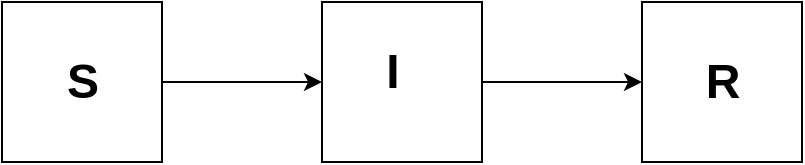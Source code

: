 <mxfile version="20.2.3" type="github">
  <diagram id="ImZkKbkfjJFn4qbT57pl" name="Página-1">
    <mxGraphModel dx="1422" dy="837" grid="1" gridSize="10" guides="1" tooltips="1" connect="1" arrows="1" fold="1" page="1" pageScale="1" pageWidth="827" pageHeight="1169" math="0" shadow="0">
      <root>
        <mxCell id="0" />
        <mxCell id="1" parent="0" />
        <mxCell id="tTlQyx9BJeuY2m7c3Reg-1" value="" style="whiteSpace=wrap;html=1;aspect=fixed;" vertex="1" parent="1">
          <mxGeometry x="120" y="200" width="80" height="80" as="geometry" />
        </mxCell>
        <mxCell id="tTlQyx9BJeuY2m7c3Reg-2" value="" style="whiteSpace=wrap;html=1;aspect=fixed;" vertex="1" parent="1">
          <mxGeometry x="280" y="200" width="80" height="80" as="geometry" />
        </mxCell>
        <mxCell id="tTlQyx9BJeuY2m7c3Reg-3" value="" style="whiteSpace=wrap;html=1;aspect=fixed;" vertex="1" parent="1">
          <mxGeometry x="440" y="200" width="80" height="80" as="geometry" />
        </mxCell>
        <mxCell id="tTlQyx9BJeuY2m7c3Reg-4" value="" style="endArrow=classic;html=1;rounded=0;" edge="1" parent="1" source="tTlQyx9BJeuY2m7c3Reg-1" target="tTlQyx9BJeuY2m7c3Reg-2">
          <mxGeometry width="50" height="50" relative="1" as="geometry">
            <mxPoint x="390" y="450" as="sourcePoint" />
            <mxPoint x="440" y="400" as="targetPoint" />
          </mxGeometry>
        </mxCell>
        <mxCell id="tTlQyx9BJeuY2m7c3Reg-5" value="" style="endArrow=classic;html=1;rounded=0;" edge="1" parent="1" source="tTlQyx9BJeuY2m7c3Reg-2" target="tTlQyx9BJeuY2m7c3Reg-3">
          <mxGeometry width="50" height="50" relative="1" as="geometry">
            <mxPoint x="210" y="250" as="sourcePoint" />
            <mxPoint x="290" y="250" as="targetPoint" />
            <Array as="points">
              <mxPoint x="440" y="240" />
            </Array>
          </mxGeometry>
        </mxCell>
        <mxCell id="tTlQyx9BJeuY2m7c3Reg-6" value="&lt;b&gt;&lt;font style=&quot;font-size: 24px;&quot;&gt;S&lt;/font&gt;&lt;/b&gt;" style="text;html=1;resizable=0;autosize=1;align=center;verticalAlign=middle;points=[];fillColor=none;strokeColor=none;rounded=0;" vertex="1" parent="1">
          <mxGeometry x="140" y="220" width="40" height="40" as="geometry" />
        </mxCell>
        <mxCell id="tTlQyx9BJeuY2m7c3Reg-7" value="&lt;b&gt;&lt;font style=&quot;font-size: 24px;&quot;&gt;I&lt;/font&gt;&lt;/b&gt;" style="text;html=1;resizable=0;autosize=1;align=center;verticalAlign=middle;points=[];fillColor=none;strokeColor=none;rounded=0;" vertex="1" parent="1">
          <mxGeometry x="300" y="215" width="30" height="40" as="geometry" />
        </mxCell>
        <mxCell id="tTlQyx9BJeuY2m7c3Reg-8" value="&lt;b&gt;&lt;font style=&quot;font-size: 24px;&quot;&gt;R&lt;/font&gt;&lt;/b&gt;" style="text;html=1;resizable=0;autosize=1;align=center;verticalAlign=middle;points=[];fillColor=none;strokeColor=none;rounded=0;" vertex="1" parent="1">
          <mxGeometry x="460" y="220" width="40" height="40" as="geometry" />
        </mxCell>
      </root>
    </mxGraphModel>
  </diagram>
</mxfile>
